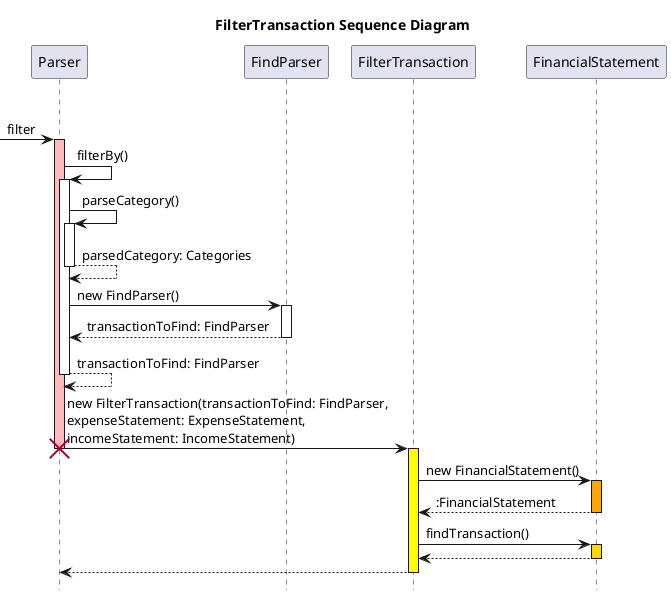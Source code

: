 @startuml
'https://plantuml.com/sequence-diagram
title FilterTransaction Sequence Diagram
hide footbox

opt FILTER
[-> Parser: filter
activate Parser #FFBBBB

Parser -> Parser: filterBy()
activate Parser
Parser -> Parser: parseCategory()
activate Parser
Parser --> Parser: parsedCategory: Categories
deactivate Parser
Parser -> FindParser: new FindParser()
activate FindParser
FindParser --> Parser: transactionToFind: FindParser
deactivate FindParser
Parser --> Parser: transactionToFind: FindParser
deactivate Parser


Parser -> FilterTransaction: new FilterTransaction(transactionToFind: FindParser, \nexpenseStatement: ExpenseStatement, \nincomeStatement: IncomeStatement)
destroy Parser

activate FilterTransaction #yellow
FilterTransaction -> FinancialStatement: new FinancialStatement()
activate FinancialStatement #orange
return :FinancialStatement

FilterTransaction -> FinancialStatement: findTransaction()
activate FinancialStatement #gold
return

return


@enduml